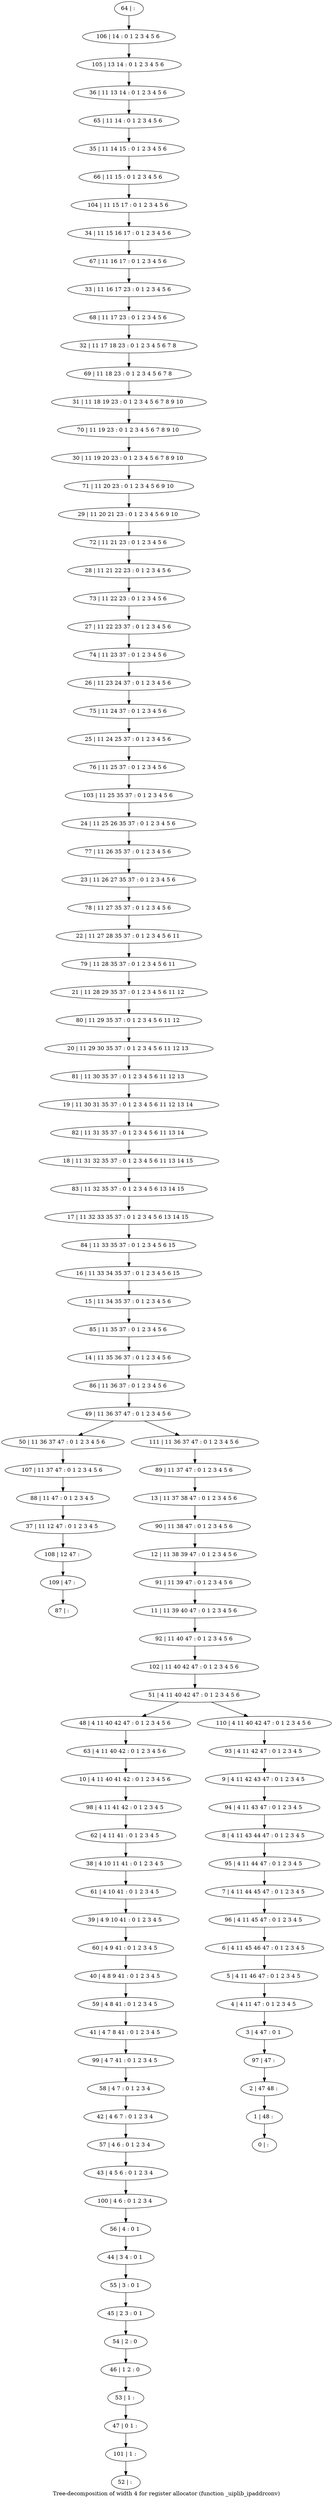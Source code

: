 digraph G {
graph [label="Tree-decomposition of width 4 for register allocator (function _uiplib_ipaddrconv)"]
0[label="0 | : "];
1[label="1 | 48 : "];
2[label="2 | 47 48 : "];
3[label="3 | 4 47 : 0 1 "];
4[label="4 | 4 11 47 : 0 1 2 3 4 5 "];
5[label="5 | 4 11 46 47 : 0 1 2 3 4 5 "];
6[label="6 | 4 11 45 46 47 : 0 1 2 3 4 5 "];
7[label="7 | 4 11 44 45 47 : 0 1 2 3 4 5 "];
8[label="8 | 4 11 43 44 47 : 0 1 2 3 4 5 "];
9[label="9 | 4 11 42 43 47 : 0 1 2 3 4 5 "];
10[label="10 | 4 11 40 41 42 : 0 1 2 3 4 5 6 "];
11[label="11 | 11 39 40 47 : 0 1 2 3 4 5 6 "];
12[label="12 | 11 38 39 47 : 0 1 2 3 4 5 6 "];
13[label="13 | 11 37 38 47 : 0 1 2 3 4 5 6 "];
14[label="14 | 11 35 36 37 : 0 1 2 3 4 5 6 "];
15[label="15 | 11 34 35 37 : 0 1 2 3 4 5 6 "];
16[label="16 | 11 33 34 35 37 : 0 1 2 3 4 5 6 15 "];
17[label="17 | 11 32 33 35 37 : 0 1 2 3 4 5 6 13 14 15 "];
18[label="18 | 11 31 32 35 37 : 0 1 2 3 4 5 6 11 13 14 15 "];
19[label="19 | 11 30 31 35 37 : 0 1 2 3 4 5 6 11 12 13 14 "];
20[label="20 | 11 29 30 35 37 : 0 1 2 3 4 5 6 11 12 13 "];
21[label="21 | 11 28 29 35 37 : 0 1 2 3 4 5 6 11 12 "];
22[label="22 | 11 27 28 35 37 : 0 1 2 3 4 5 6 11 "];
23[label="23 | 11 26 27 35 37 : 0 1 2 3 4 5 6 "];
24[label="24 | 11 25 26 35 37 : 0 1 2 3 4 5 6 "];
25[label="25 | 11 24 25 37 : 0 1 2 3 4 5 6 "];
26[label="26 | 11 23 24 37 : 0 1 2 3 4 5 6 "];
27[label="27 | 11 22 23 37 : 0 1 2 3 4 5 6 "];
28[label="28 | 11 21 22 23 : 0 1 2 3 4 5 6 "];
29[label="29 | 11 20 21 23 : 0 1 2 3 4 5 6 9 10 "];
30[label="30 | 11 19 20 23 : 0 1 2 3 4 5 6 7 8 9 10 "];
31[label="31 | 11 18 19 23 : 0 1 2 3 4 5 6 7 8 9 10 "];
32[label="32 | 11 17 18 23 : 0 1 2 3 4 5 6 7 8 "];
33[label="33 | 11 16 17 23 : 0 1 2 3 4 5 6 "];
34[label="34 | 11 15 16 17 : 0 1 2 3 4 5 6 "];
35[label="35 | 11 14 15 : 0 1 2 3 4 5 6 "];
36[label="36 | 11 13 14 : 0 1 2 3 4 5 6 "];
37[label="37 | 11 12 47 : 0 1 2 3 4 5 "];
38[label="38 | 4 10 11 41 : 0 1 2 3 4 5 "];
39[label="39 | 4 9 10 41 : 0 1 2 3 4 5 "];
40[label="40 | 4 8 9 41 : 0 1 2 3 4 5 "];
41[label="41 | 4 7 8 41 : 0 1 2 3 4 5 "];
42[label="42 | 4 6 7 : 0 1 2 3 4 "];
43[label="43 | 4 5 6 : 0 1 2 3 4 "];
44[label="44 | 3 4 : 0 1 "];
45[label="45 | 2 3 : 0 1 "];
46[label="46 | 1 2 : 0 "];
47[label="47 | 0 1 : "];
48[label="48 | 4 11 40 42 47 : 0 1 2 3 4 5 6 "];
49[label="49 | 11 36 37 47 : 0 1 2 3 4 5 6 "];
50[label="50 | 11 36 37 47 : 0 1 2 3 4 5 6 "];
51[label="51 | 4 11 40 42 47 : 0 1 2 3 4 5 6 "];
52[label="52 | : "];
53[label="53 | 1 : "];
54[label="54 | 2 : 0 "];
55[label="55 | 3 : 0 1 "];
56[label="56 | 4 : 0 1 "];
57[label="57 | 4 6 : 0 1 2 3 4 "];
58[label="58 | 4 7 : 0 1 2 3 4 "];
59[label="59 | 4 8 41 : 0 1 2 3 4 5 "];
60[label="60 | 4 9 41 : 0 1 2 3 4 5 "];
61[label="61 | 4 10 41 : 0 1 2 3 4 5 "];
62[label="62 | 4 11 41 : 0 1 2 3 4 5 "];
63[label="63 | 4 11 40 42 : 0 1 2 3 4 5 6 "];
64[label="64 | : "];
65[label="65 | 11 14 : 0 1 2 3 4 5 6 "];
66[label="66 | 11 15 : 0 1 2 3 4 5 6 "];
67[label="67 | 11 16 17 : 0 1 2 3 4 5 6 "];
68[label="68 | 11 17 23 : 0 1 2 3 4 5 6 "];
69[label="69 | 11 18 23 : 0 1 2 3 4 5 6 7 8 "];
70[label="70 | 11 19 23 : 0 1 2 3 4 5 6 7 8 9 10 "];
71[label="71 | 11 20 23 : 0 1 2 3 4 5 6 9 10 "];
72[label="72 | 11 21 23 : 0 1 2 3 4 5 6 "];
73[label="73 | 11 22 23 : 0 1 2 3 4 5 6 "];
74[label="74 | 11 23 37 : 0 1 2 3 4 5 6 "];
75[label="75 | 11 24 37 : 0 1 2 3 4 5 6 "];
76[label="76 | 11 25 37 : 0 1 2 3 4 5 6 "];
77[label="77 | 11 26 35 37 : 0 1 2 3 4 5 6 "];
78[label="78 | 11 27 35 37 : 0 1 2 3 4 5 6 "];
79[label="79 | 11 28 35 37 : 0 1 2 3 4 5 6 11 "];
80[label="80 | 11 29 35 37 : 0 1 2 3 4 5 6 11 12 "];
81[label="81 | 11 30 35 37 : 0 1 2 3 4 5 6 11 12 13 "];
82[label="82 | 11 31 35 37 : 0 1 2 3 4 5 6 11 13 14 "];
83[label="83 | 11 32 35 37 : 0 1 2 3 4 5 6 13 14 15 "];
84[label="84 | 11 33 35 37 : 0 1 2 3 4 5 6 15 "];
85[label="85 | 11 35 37 : 0 1 2 3 4 5 6 "];
86[label="86 | 11 36 37 : 0 1 2 3 4 5 6 "];
87[label="87 | : "];
88[label="88 | 11 47 : 0 1 2 3 4 5 "];
89[label="89 | 11 37 47 : 0 1 2 3 4 5 6 "];
90[label="90 | 11 38 47 : 0 1 2 3 4 5 6 "];
91[label="91 | 11 39 47 : 0 1 2 3 4 5 6 "];
92[label="92 | 11 40 47 : 0 1 2 3 4 5 6 "];
93[label="93 | 4 11 42 47 : 0 1 2 3 4 5 "];
94[label="94 | 4 11 43 47 : 0 1 2 3 4 5 "];
95[label="95 | 4 11 44 47 : 0 1 2 3 4 5 "];
96[label="96 | 4 11 45 47 : 0 1 2 3 4 5 "];
97[label="97 | 47 : "];
98[label="98 | 4 11 41 42 : 0 1 2 3 4 5 "];
99[label="99 | 4 7 41 : 0 1 2 3 4 5 "];
100[label="100 | 4 6 : 0 1 2 3 4 "];
101[label="101 | 1 : "];
102[label="102 | 11 40 42 47 : 0 1 2 3 4 5 6 "];
103[label="103 | 11 25 35 37 : 0 1 2 3 4 5 6 "];
104[label="104 | 11 15 17 : 0 1 2 3 4 5 6 "];
105[label="105 | 13 14 : 0 1 2 3 4 5 6 "];
106[label="106 | 14 : 0 1 2 3 4 5 6 "];
107[label="107 | 11 37 47 : 0 1 2 3 4 5 6 "];
108[label="108 | 12 47 : "];
109[label="109 | 47 : "];
110[label="110 | 4 11 40 42 47 : 0 1 2 3 4 5 6 "];
111[label="111 | 11 36 37 47 : 0 1 2 3 4 5 6 "];
53->47 ;
46->53 ;
54->46 ;
45->54 ;
55->45 ;
44->55 ;
56->44 ;
57->43 ;
42->57 ;
58->42 ;
59->41 ;
40->59 ;
60->40 ;
39->60 ;
61->39 ;
38->61 ;
62->38 ;
63->10 ;
48->63 ;
88->37 ;
98->62 ;
10->98 ;
99->58 ;
41->99 ;
100->56 ;
43->100 ;
101->52 ;
47->101 ;
107->88 ;
50->107 ;
37->108 ;
109->87 ;
108->109 ;
64->106 ;
106->105 ;
105->36 ;
36->65 ;
65->35 ;
35->66 ;
66->104 ;
104->34 ;
34->67 ;
67->33 ;
33->68 ;
68->32 ;
32->69 ;
69->31 ;
31->70 ;
70->30 ;
30->71 ;
71->29 ;
29->72 ;
72->28 ;
28->73 ;
73->27 ;
27->74 ;
74->26 ;
26->75 ;
75->25 ;
25->76 ;
76->103 ;
103->24 ;
24->77 ;
77->23 ;
23->78 ;
78->22 ;
22->79 ;
79->21 ;
21->80 ;
80->20 ;
20->81 ;
81->19 ;
19->82 ;
82->18 ;
18->83 ;
83->17 ;
17->84 ;
84->16 ;
16->15 ;
15->85 ;
85->14 ;
14->86 ;
86->49 ;
89->13 ;
13->90 ;
90->12 ;
12->91 ;
91->11 ;
11->92 ;
92->102 ;
102->51 ;
93->9 ;
9->94 ;
94->8 ;
8->95 ;
95->7 ;
7->96 ;
96->6 ;
6->5 ;
5->4 ;
4->3 ;
3->97 ;
97->2 ;
2->1 ;
1->0 ;
110->93 ;
111->89 ;
51->48 ;
51->110 ;
49->50 ;
49->111 ;
}
